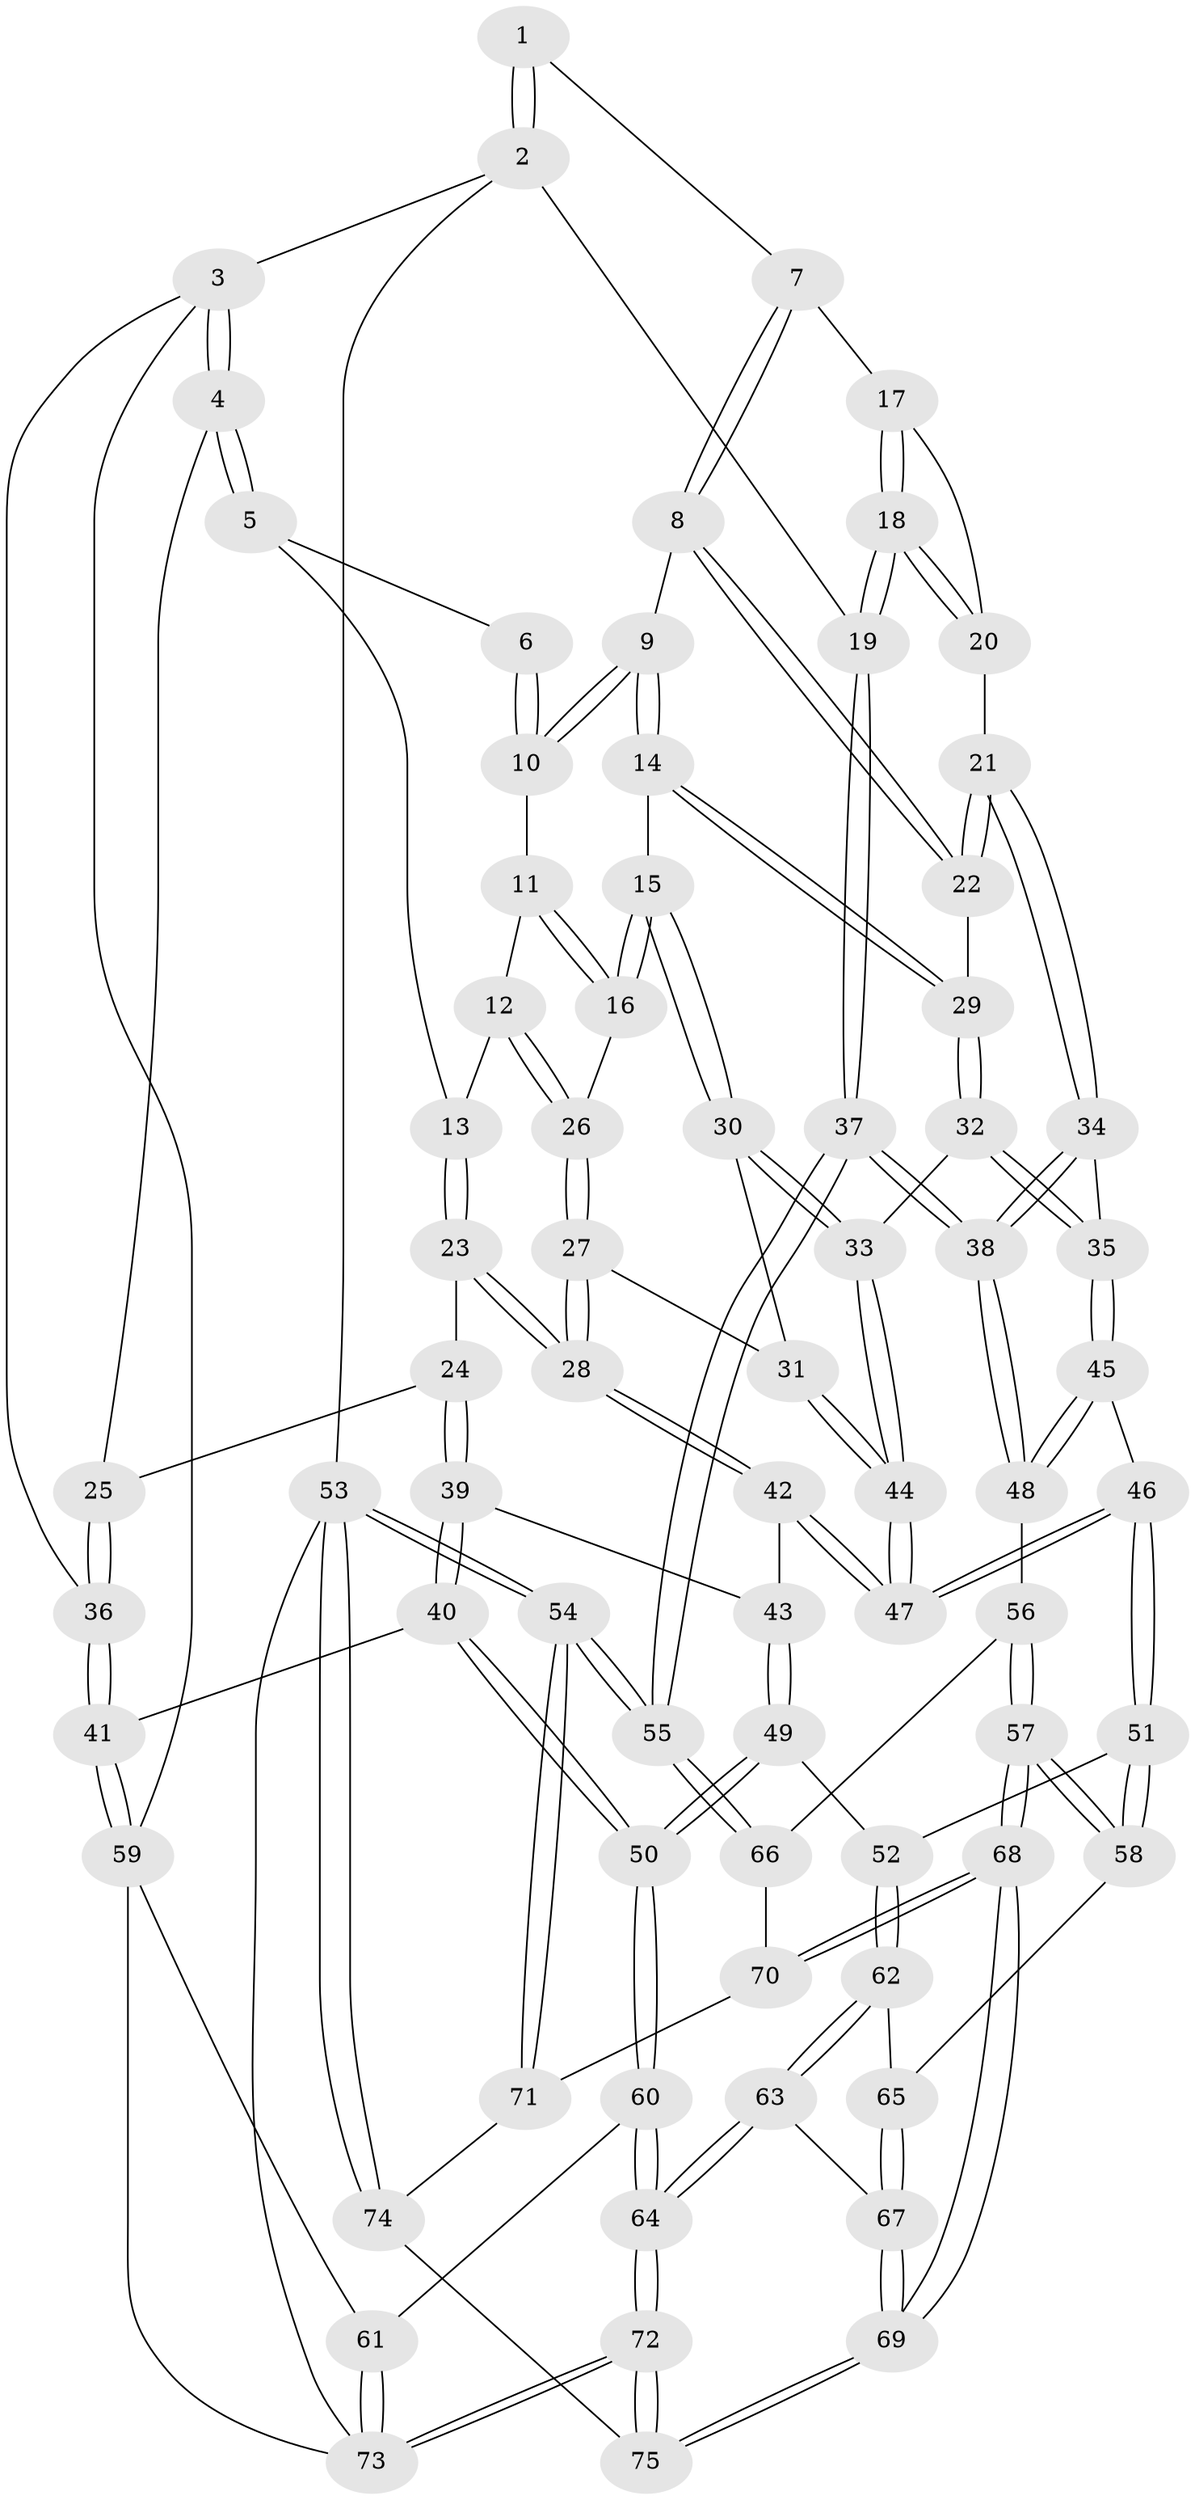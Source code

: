 // Generated by graph-tools (version 1.1) at 2025/51/03/09/25 03:51:11]
// undirected, 75 vertices, 184 edges
graph export_dot {
graph [start="1"]
  node [color=gray90,style=filled];
  1 [pos="+0.8315363444394205+0"];
  2 [pos="+1+0"];
  3 [pos="+0+0"];
  4 [pos="+0+0"];
  5 [pos="+0.2875932056640478+0"];
  6 [pos="+0.7165395696180241+0"];
  7 [pos="+0.8539573512398839+0.08128088877851629"];
  8 [pos="+0.7664772461467372+0.13694921558884593"];
  9 [pos="+0.7359034325569926+0.14131485373624056"];
  10 [pos="+0.6617750049382615+0.003005977161876645"];
  11 [pos="+0.6507978888389099+0.012046765441558659"];
  12 [pos="+0.44577975642914425+0.06890126124242553"];
  13 [pos="+0.3877461198133591+0.027750677221661385"];
  14 [pos="+0.7030826122505622+0.19318413302811244"];
  15 [pos="+0.6232004904727654+0.18998090744618792"];
  16 [pos="+0.5708348417197092+0.1551950790872803"];
  17 [pos="+0.868504274588018+0.09101026240121075"];
  18 [pos="+1+0.15989079830185624"];
  19 [pos="+1+0.1548554655894073"];
  20 [pos="+0.8795295552350875+0.24223138281829135"];
  21 [pos="+0.8777887874820831+0.24355373646689907"];
  22 [pos="+0.8540237695608314+0.22820439666575204"];
  23 [pos="+0.2910366334723573+0.21596960234313572"];
  24 [pos="+0.21561522420615484+0.2184607012900287"];
  25 [pos="+0.16405011297156616+0.183007239064791"];
  26 [pos="+0.506996365206209+0.15628572978561156"];
  27 [pos="+0.4538078336692188+0.31635791453542605"];
  28 [pos="+0.41566935406193833+0.3433327648704819"];
  29 [pos="+0.7147491790603505+0.23745866584466477"];
  30 [pos="+0.5760292982961214+0.3092686922664902"];
  31 [pos="+0.5496866114933413+0.3160694262019157"];
  32 [pos="+0.7214392421307406+0.310949765425756"];
  33 [pos="+0.6743759797788984+0.3346768281554005"];
  34 [pos="+0.8454077800247591+0.3411547272544089"];
  35 [pos="+0.7966932428451887+0.35043657091215913"];
  36 [pos="+0+0.42538814910467626"];
  37 [pos="+1+0.5292479083377579"];
  38 [pos="+1+0.5311800241969381"];
  39 [pos="+0.16249341611531265+0.38016647738182574"];
  40 [pos="+0.06922580441722258+0.46036599557639424"];
  41 [pos="+0+0.46937669355827893"];
  42 [pos="+0.40789347776784796+0.3830027785817747"];
  43 [pos="+0.3933566724939614+0.40634959543155336"];
  44 [pos="+0.6322852742418168+0.48626722987392457"];
  45 [pos="+0.7556094150405025+0.48743045552631215"];
  46 [pos="+0.6490307728147354+0.5323124313037971"];
  47 [pos="+0.6316220481405554+0.49469327087555254"];
  48 [pos="+0.9747705935089772+0.5850209124266597"];
  49 [pos="+0.360512961275999+0.5604487583160549"];
  50 [pos="+0.28234287413391207+0.5903007135490319"];
  51 [pos="+0.6352489196060376+0.5819945215943624"];
  52 [pos="+0.4063285723539761+0.593659114552141"];
  53 [pos="+1+1"];
  54 [pos="+1+1"];
  55 [pos="+1+0.7062212904744295"];
  56 [pos="+0.8849678307218766+0.6620851843112655"];
  57 [pos="+0.7297065204121885+0.7365214283352276"];
  58 [pos="+0.6777071126892512+0.688096575534132"];
  59 [pos="+0+0.6723363072699851"];
  60 [pos="+0.1918819054157003+0.7814101273116917"];
  61 [pos="+0.09427373571257659+0.7586568777172276"];
  62 [pos="+0.44133226204308473+0.7111422939326463"];
  63 [pos="+0.34666767618447336+0.855539237580295"];
  64 [pos="+0.2572787779513734+0.8901298721641246"];
  65 [pos="+0.5157647958478381+0.7484928649479794"];
  66 [pos="+0.9302112228598906+0.8168631798936101"];
  67 [pos="+0.5180020750093102+0.8851932052760232"];
  68 [pos="+0.7289098606068823+0.8620088475465983"];
  69 [pos="+0.667730064164097+1"];
  70 [pos="+0.9133446462122622+0.8606335196964969"];
  71 [pos="+0.9613017697373925+0.9057352610455124"];
  72 [pos="+0.20421605443017335+1"];
  73 [pos="+0+1"];
  74 [pos="+0.7015333940929809+1"];
  75 [pos="+0.6745271500304961+1"];
  1 -- 2;
  1 -- 2;
  1 -- 7;
  2 -- 3;
  2 -- 19;
  2 -- 53;
  3 -- 4;
  3 -- 4;
  3 -- 36;
  3 -- 59;
  4 -- 5;
  4 -- 5;
  4 -- 25;
  5 -- 6;
  5 -- 13;
  6 -- 10;
  6 -- 10;
  7 -- 8;
  7 -- 8;
  7 -- 17;
  8 -- 9;
  8 -- 22;
  8 -- 22;
  9 -- 10;
  9 -- 10;
  9 -- 14;
  9 -- 14;
  10 -- 11;
  11 -- 12;
  11 -- 16;
  11 -- 16;
  12 -- 13;
  12 -- 26;
  12 -- 26;
  13 -- 23;
  13 -- 23;
  14 -- 15;
  14 -- 29;
  14 -- 29;
  15 -- 16;
  15 -- 16;
  15 -- 30;
  15 -- 30;
  16 -- 26;
  17 -- 18;
  17 -- 18;
  17 -- 20;
  18 -- 19;
  18 -- 19;
  18 -- 20;
  18 -- 20;
  19 -- 37;
  19 -- 37;
  20 -- 21;
  21 -- 22;
  21 -- 22;
  21 -- 34;
  21 -- 34;
  22 -- 29;
  23 -- 24;
  23 -- 28;
  23 -- 28;
  24 -- 25;
  24 -- 39;
  24 -- 39;
  25 -- 36;
  25 -- 36;
  26 -- 27;
  26 -- 27;
  27 -- 28;
  27 -- 28;
  27 -- 31;
  28 -- 42;
  28 -- 42;
  29 -- 32;
  29 -- 32;
  30 -- 31;
  30 -- 33;
  30 -- 33;
  31 -- 44;
  31 -- 44;
  32 -- 33;
  32 -- 35;
  32 -- 35;
  33 -- 44;
  33 -- 44;
  34 -- 35;
  34 -- 38;
  34 -- 38;
  35 -- 45;
  35 -- 45;
  36 -- 41;
  36 -- 41;
  37 -- 38;
  37 -- 38;
  37 -- 55;
  37 -- 55;
  38 -- 48;
  38 -- 48;
  39 -- 40;
  39 -- 40;
  39 -- 43;
  40 -- 41;
  40 -- 50;
  40 -- 50;
  41 -- 59;
  41 -- 59;
  42 -- 43;
  42 -- 47;
  42 -- 47;
  43 -- 49;
  43 -- 49;
  44 -- 47;
  44 -- 47;
  45 -- 46;
  45 -- 48;
  45 -- 48;
  46 -- 47;
  46 -- 47;
  46 -- 51;
  46 -- 51;
  48 -- 56;
  49 -- 50;
  49 -- 50;
  49 -- 52;
  50 -- 60;
  50 -- 60;
  51 -- 52;
  51 -- 58;
  51 -- 58;
  52 -- 62;
  52 -- 62;
  53 -- 54;
  53 -- 54;
  53 -- 74;
  53 -- 74;
  53 -- 73;
  54 -- 55;
  54 -- 55;
  54 -- 71;
  54 -- 71;
  55 -- 66;
  55 -- 66;
  56 -- 57;
  56 -- 57;
  56 -- 66;
  57 -- 58;
  57 -- 58;
  57 -- 68;
  57 -- 68;
  58 -- 65;
  59 -- 61;
  59 -- 73;
  60 -- 61;
  60 -- 64;
  60 -- 64;
  61 -- 73;
  61 -- 73;
  62 -- 63;
  62 -- 63;
  62 -- 65;
  63 -- 64;
  63 -- 64;
  63 -- 67;
  64 -- 72;
  64 -- 72;
  65 -- 67;
  65 -- 67;
  66 -- 70;
  67 -- 69;
  67 -- 69;
  68 -- 69;
  68 -- 69;
  68 -- 70;
  68 -- 70;
  69 -- 75;
  69 -- 75;
  70 -- 71;
  71 -- 74;
  72 -- 73;
  72 -- 73;
  72 -- 75;
  72 -- 75;
  74 -- 75;
}
